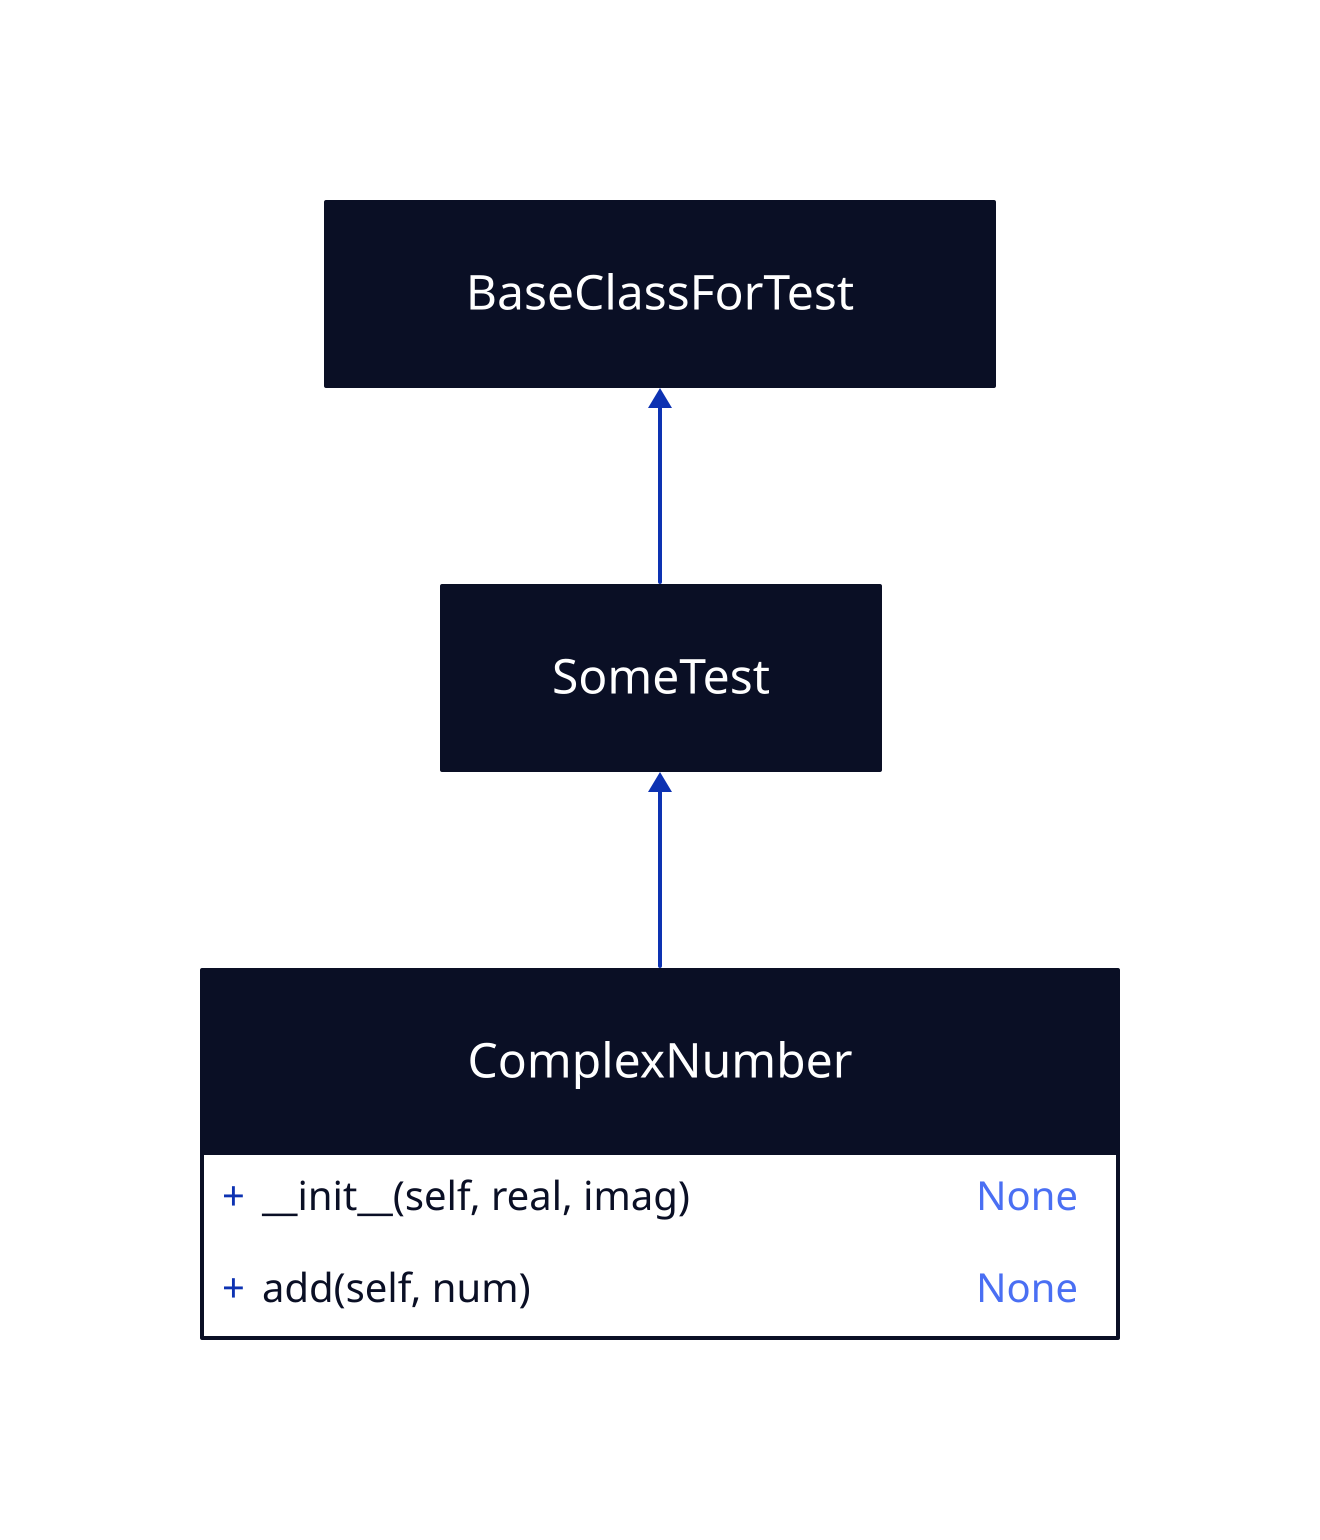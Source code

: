 direction: up
BaseClassForTest: {
  shape: class
}
SomeTest: {
  shape: class
}
ComplexNumber: {
  __init__(self, real, imag): 'None'
  add(self, num): 'None'
  shape: class
}
SomeTest -> BaseClassForTest
ComplexNumber -> SomeTest
